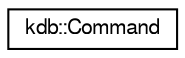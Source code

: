 digraph "Graphical Class Hierarchy"
{
  edge [fontname="FreeSans",fontsize="10",labelfontname="FreeSans",labelfontsize="10"];
  node [fontname="FreeSans",fontsize="10",shape=record];
  rankdir="LR";
  Node1 [label="kdb::Command",height=0.2,width=0.4,color="black", fillcolor="white", style="filled",URL="$structkdb_1_1Command.html",tooltip="Used by contexts for callbacks (to run code using a mutex)."];
}
